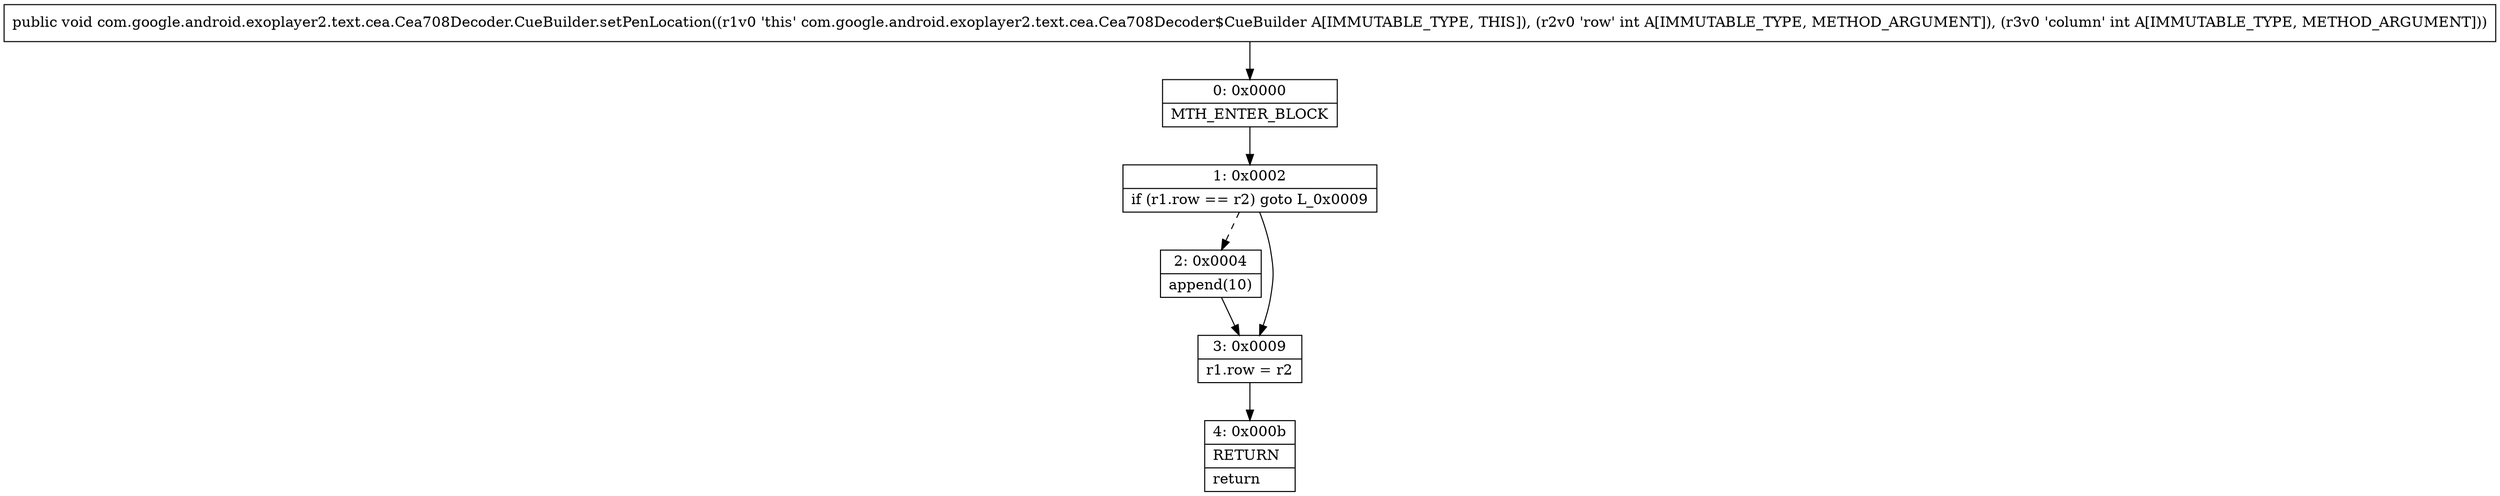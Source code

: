 digraph "CFG forcom.google.android.exoplayer2.text.cea.Cea708Decoder.CueBuilder.setPenLocation(II)V" {
Node_0 [shape=record,label="{0\:\ 0x0000|MTH_ENTER_BLOCK\l}"];
Node_1 [shape=record,label="{1\:\ 0x0002|if (r1.row == r2) goto L_0x0009\l}"];
Node_2 [shape=record,label="{2\:\ 0x0004|append(10)\l}"];
Node_3 [shape=record,label="{3\:\ 0x0009|r1.row = r2\l}"];
Node_4 [shape=record,label="{4\:\ 0x000b|RETURN\l|return\l}"];
MethodNode[shape=record,label="{public void com.google.android.exoplayer2.text.cea.Cea708Decoder.CueBuilder.setPenLocation((r1v0 'this' com.google.android.exoplayer2.text.cea.Cea708Decoder$CueBuilder A[IMMUTABLE_TYPE, THIS]), (r2v0 'row' int A[IMMUTABLE_TYPE, METHOD_ARGUMENT]), (r3v0 'column' int A[IMMUTABLE_TYPE, METHOD_ARGUMENT])) }"];
MethodNode -> Node_0;
Node_0 -> Node_1;
Node_1 -> Node_2[style=dashed];
Node_1 -> Node_3;
Node_2 -> Node_3;
Node_3 -> Node_4;
}

